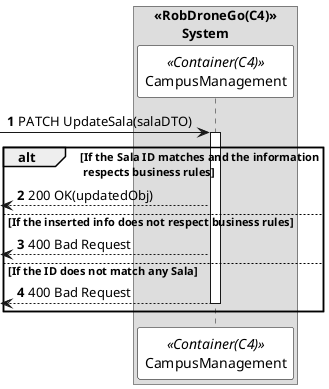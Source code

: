 @startuml updateSalaSD
autonumber

skinparam sequence {
ParticipantBorderColor black
ParticipantBackgroundColor white
}


box "<<RobDroneGo(C4)>>\n\tSystem"
participant CampusManagement as CM <<Container(C4)>>
end box



 -> CM: PATCH UpdateSala(salaDTO)
activate CM

alt If the Sala ID matches and the information\n respects business rules
 <-- CM : 200 OK(updatedObj)



else If the inserted info does not respect business rules

 <-- CM : 400 Bad Request

 
else If the ID does not match any Sala

 <-- CM : 400 Bad Request
deactivate CM


end


@enduml